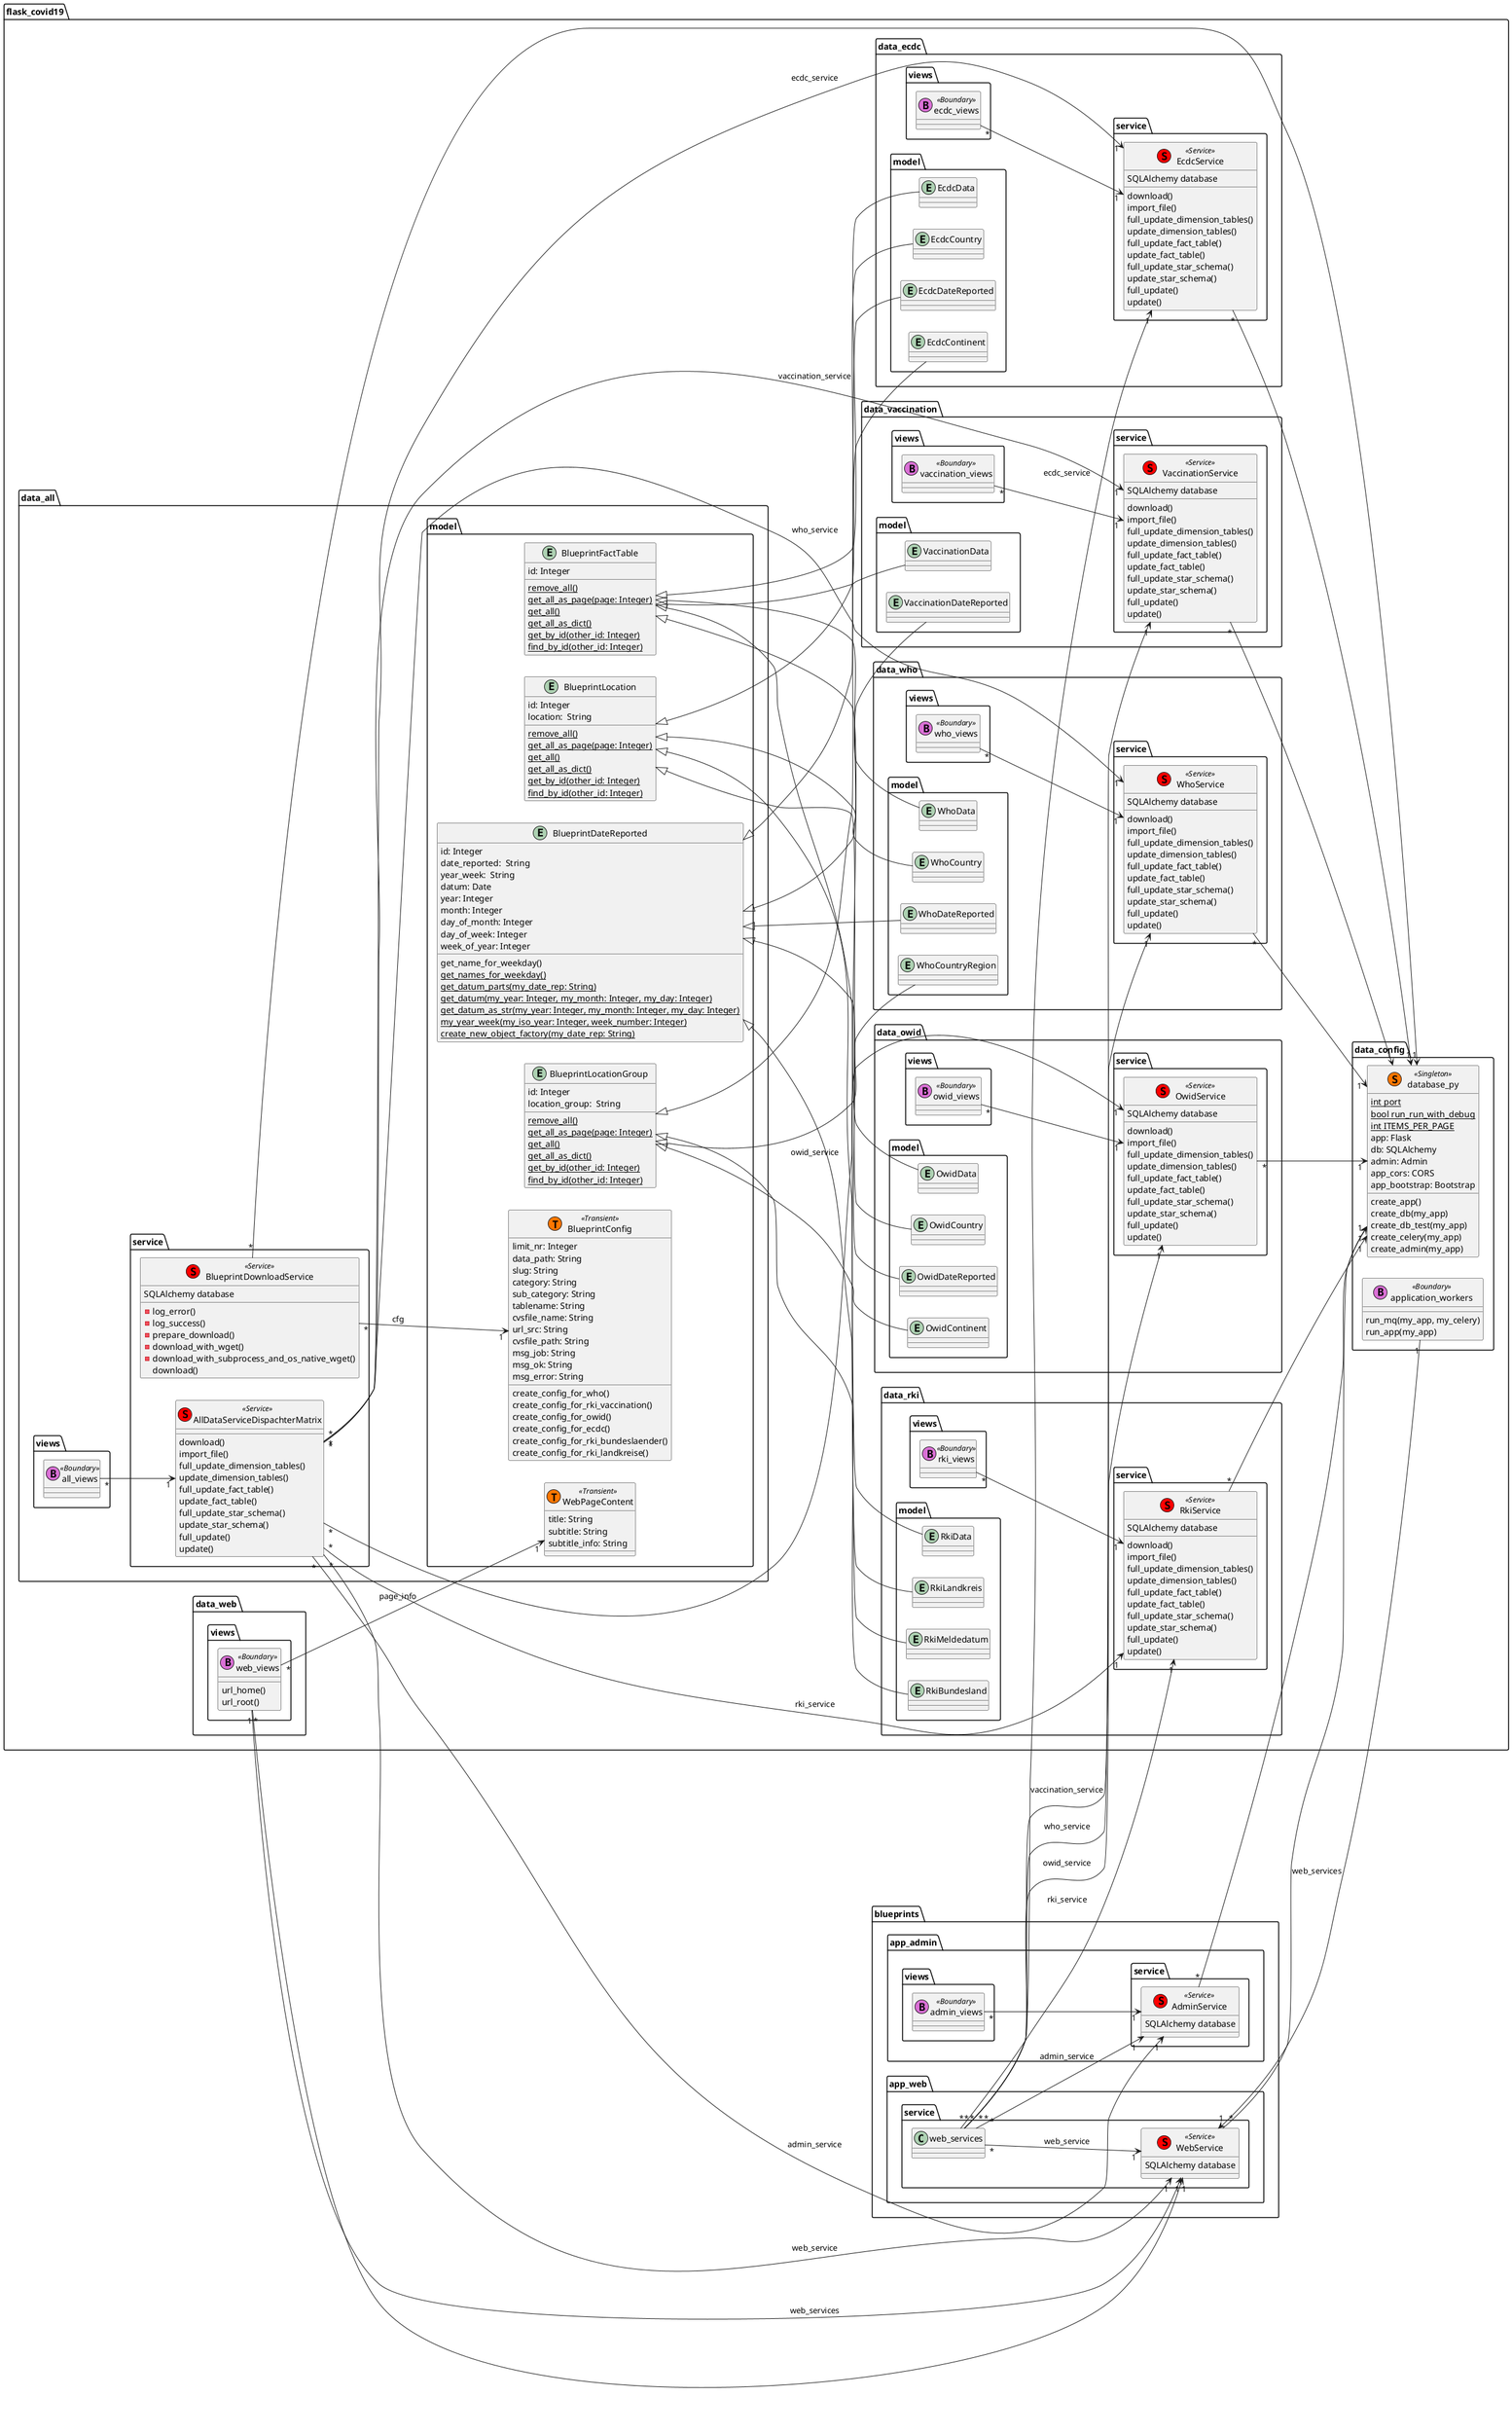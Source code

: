 @startuml
left to right direction
package flask_covid19.data_all.model {
	entity BlueprintDateReported {
	    id: Integer
		date_reported:  String
	    year_week:  String
	    datum: Date
	    year: Integer
	    month: Integer
	    day_of_month: Integer
	    day_of_week: Integer
	    week_of_year: Integer
		get_name_for_weekday()
		{classifier} get_names_for_weekday()
		{classifier} get_datum_parts(my_date_rep: String)
		{classifier} get_datum(my_year: Integer, my_month: Integer, my_day: Integer)
		{classifier} get_datum_as_str(my_year: Integer, my_month: Integer, my_day: Integer)
		{classifier} my_year_week(my_iso_year: Integer, week_number: Integer)
		{classifier} create_new_object_factory(my_date_rep: String)
	}
	entity BlueprintLocationGroup {
	    id: Integer
	    location_group:  String
	    {classifier} remove_all()
	    {classifier} get_all_as_page(page: Integer)
	    {classifier} get_all()
	    {classifier} get_all_as_dict()
	    {classifier} get_by_id(other_id: Integer)
	    {classifier} find_by_id(other_id: Integer)
	}
	entity BlueprintLocation {
	    id: Integer
	    location:  String
	    {classifier} remove_all()
	    {classifier} get_all_as_page(page: Integer)
	    {classifier} get_all()
	    {classifier} get_all_as_dict()
	    {classifier} get_by_id(other_id: Integer)
	    {classifier} find_by_id(other_id: Integer)
	}
	entity BlueprintFactTable {
	    id: Integer
	    {classifier} remove_all()
	    {classifier} get_all_as_page(page: Integer)
	    {classifier} get_all()
	    {classifier} get_all_as_dict()
	    {classifier} get_by_id(other_id: Integer)
	    {classifier} find_by_id(other_id: Integer)
	}
}
package flask_covid19.data_all.model {
	class WebPageContent << (T,#FF7700) Transient >> {
		title: String
		subtitle: String
		subtitle_info: String
	}
	class BlueprintConfig << (T,#FF7700) Transient >> {
		limit_nr: Integer
	    data_path: String
	    slug: String
	    category: String
	    sub_category: String
	    tablename: String
	    cvsfile_name: String
	    url_src: String
	    cvsfile_path: String
	    msg_job: String
	    msg_ok: String
	    msg_error: String
		create_config_for_who()
		create_config_for_rki_vaccination()
		create_config_for_owid()
		create_config_for_ecdc()
		create_config_for_rki_bundeslaender()
		create_config_for_rki_landkreise()
	}
}
package flask_covid19.data_all.service {
	class BlueprintDownloadService << (S,red) Service >> {
		-log_error()
		-log_success()
		-prepare_download()
		-download_with_wget()
		-download_with_subprocess_and_os_native_wget()
		download()
	}
	class AllDataServiceDispachterMatrix << (S,red) Service >> {
		download()
		import_file()
		full_update_dimension_tables()
		update_dimension_tables()
		full_update_fact_table()
		update_fact_table()
		full_update_star_schema()
		update_star_schema()
		full_update()
		update()
	}
}
package flask_covid19.data_all.views {
	class all_views << (B,orchid) Boundary >>  {
	}
}
package flask_covid19.data_config {
	class database_py << (S,#FF7700) Singleton >> {
		{static} int port
		{static} bool run_run_with_debug
		{static} int ITEMS_PER_PAGE
		app: Flask
		db: SQLAlchemy
		admin: Admin
		app_cors: CORS
		app_bootstrap: Bootstrap
		create_app()
		create_db(my_app)
		create_db_test(my_app)
		create_celery(my_app)
		create_admin(my_app)
	}
	class application_workers << (B,orchid) Boundary >> {
		run_mq(my_app, my_celery)
		run_app(my_app)
	}
}
package blueprints.app_admin.service {
	class AdminService << (S,red) Service >> {

	}
}
package blueprints.app_admin.views {
	class admin_views << (B,orchid) Boundary >>  {
	}
}
package blueprints.app_admin.service {
	class AdminService << (S,red) Service >> {

	}
}
package blueprints.app_web.service {
	class WebService << (S,red) Service >> {
	}
	class web_services {
	}
}
package flask_covid19.data_web.views {
	class web_views << (B,orchid) Boundary >> {
		url_home()
		url_root()
	}
}
package flask_covid19.data_who.service {
	class WhoService << (S,red) Service >> {
		download()
		import_file()
		full_update_dimension_tables()
		update_dimension_tables()
		full_update_fact_table()
		update_fact_table()
		full_update_star_schema()
		update_star_schema()
		full_update()
		update()
	}
}
package flask_covid19.data_who.views {
	class who_views << (B,orchid) Boundary >>  {
	}
}
package flask_covid19.data_who.model {
	entity WhoDateReported {
	}
	entity WhoCountryRegion {
	}
	entity WhoCountry {
	}
	entity WhoData {
	}
}
package flask_covid19.data_ecdc.views {
	class ecdc_views << (B,orchid) Boundary >>  {
	}
}
package flask_covid19.data_ecdc.service {
	class EcdcService << (S,red) Service >> {
		download()
		import_file()
		full_update_dimension_tables()
		update_dimension_tables()
		full_update_fact_table()
		update_fact_table()
		full_update_star_schema()
		update_star_schema()
		full_update()
		update()
	}
}
package flask_covid19.data_ecdc.model {
	entity EcdcDateReported {
	}
	entity EcdcContinent {
	}
	entity EcdcCountry {
	}
	entity EcdcData {
	}
}
package flask_covid19.data_vaccination.views {
	class vaccination_views << (B,orchid) Boundary >>  {
	}
}
package flask_covid19.data_vaccination.service {
	class VaccinationService << (S,red) Service >> {
		download()
		import_file()
		full_update_dimension_tables()
		update_dimension_tables()
		full_update_fact_table()
		update_fact_table()
		full_update_star_schema()
		update_star_schema()
		full_update()
		update()
	}
}
package flask_covid19.data_vaccination.model {
	entity VaccinationDateReported {
	}
	entity VaccinationData {
	}
}
package flask_covid19.data_rki.views {
	class rki_views << (B,orchid) Boundary >>  {
	}
}
package flask_covid19.data_rki.service {
	class RkiService << (S,red) Service >> {
		download()
		import_file()
		full_update_dimension_tables()
		update_dimension_tables()
		full_update_fact_table()
		update_fact_table()
		full_update_star_schema()
		update_star_schema()
		full_update()
		update()
	}
}
package flask_covid19.data_rki.model {
	entity RkiMeldedatum {
	}
	entity RkiBundesland {
	}
	entity RkiLandkreis {
	}
	entity RkiData {
	}
}
package flask_covid19.data_owid.views {
	class owid_views << (B,orchid) Boundary >>  {
	}
}
package flask_covid19.data_owid.service {
	class OwidService << (S,red) Service >> {
		download()
		import_file()
		full_update_dimension_tables()
		update_dimension_tables()
		full_update_fact_table()
		update_fact_table()
		full_update_star_schema()
		update_star_schema()
		full_update()
		update()
	}
}
package flask_covid19.data_owid.model {
	entity OwidDateReported {
	}
	entity OwidContinent {
	}
	entity OwidCountry {
	}
	entity OwidData {
	}
}

BlueprintDateReported <|-- WhoDateReported
BlueprintDateReported <|-- OwidDateReported
BlueprintDateReported <|-- RkiMeldedatum
BlueprintDateReported <|-- EcdcDateReported
BlueprintDateReported <|-- VaccinationDateReported

BlueprintLocationGroup <|-- WhoCountryRegion
BlueprintLocationGroup <|-- OwidContinent
BlueprintLocationGroup <|-- RkiBundesland
BlueprintLocationGroup <|-- EcdcContinent

BlueprintLocation <|-- WhoCountry
BlueprintLocation <|-- OwidCountry
BlueprintLocation <|-- RkiLandkreis
BlueprintLocation <|-- EcdcCountry

BlueprintFactTable <|-- WhoData
BlueprintFactTable <|-- VaccinationData
BlueprintFactTable <|-- OwidData
BlueprintFactTable <|-- RkiData
BlueprintFactTable <|-- EcdcData

BlueprintDownloadService "*" --> "1"  BlueprintConfig: cfg
application_workers "1" --> "1" WebService: web_services
web_views "1" --> "1" WebService: web_services
web_views "*" --> "1" WebPageContent: page_info
web_services "*" --> "1" WebService: web_service
web_services "*" --> "1" AdminService: admin_service
web_services "*" --> "1" WhoService: who_service
web_services "*" --> "1" EcdcService: ecdc_service
web_services "*" --> "1" VaccinationService: vaccination_service
web_services "*" --> "1" RkiService: rki_service
web_services "*" --> "1" OwidService: owid_service

all_views "*" --> "1" AllDataServiceDispachterMatrix

AllDataServiceDispachterMatrix "*" --> "1" WebService: web_service
AllDataServiceDispachterMatrix "*" --> "1" AdminService: admin_service
AllDataServiceDispachterMatrix "*" --> "1" WhoService: who_service
AllDataServiceDispachterMatrix "*" --> "1" EcdcService: ecdc_service
AllDataServiceDispachterMatrix "*" --> "1" VaccinationService: vaccination_service
AllDataServiceDispachterMatrix "*" --> "1" RkiService: rki_service
AllDataServiceDispachterMatrix "*" --> "1" OwidService: owid_service

who_views "*" --> "1" WhoService
owid_views "*" --> "1" OwidService
rki_views "*" --> "1" RkiService
vaccination_views  "*" --> "1" VaccinationService
ecdc_views "*" --> "1" EcdcService
admin_views "*" --> "1"  AdminService
web_views "*" --> "1" WebService

WebService "*" --> "1" database_py
BlueprintDownloadService "*" --> "1" database_py
AdminService "*" --> "1" database_py
WhoService "*" --> "1" database_py
EcdcService "*" --> "1" database_py
RkiService "*" --> "1" database_py
VaccinationService "*" --> "1" database_py
OwidService "*" --> "1" database_py

WebService : SQLAlchemy database
BlueprintDownloadService : SQLAlchemy database
AdminService : SQLAlchemy database
WhoService : SQLAlchemy database
EcdcService : SQLAlchemy database
RkiService : SQLAlchemy database
VaccinationService : SQLAlchemy database
OwidService : SQLAlchemy database
@enduml
